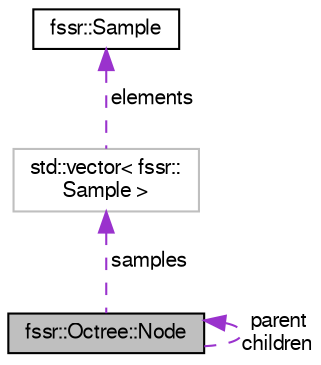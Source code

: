 digraph "fssr::Octree::Node"
{
  edge [fontname="FreeSans",fontsize="10",labelfontname="FreeSans",labelfontsize="10"];
  node [fontname="FreeSans",fontsize="10",shape=record];
  Node0 [label="fssr::Octree::Node",height=0.2,width=0.4,color="black", fillcolor="grey75", style="filled", fontcolor="black"];
  Node0 -> Node0 [dir="back",color="darkorchid3",fontsize="10",style="dashed",label=" parent\nchildren" ,fontname="FreeSans"];
  Node1 -> Node0 [dir="back",color="darkorchid3",fontsize="10",style="dashed",label=" samples" ,fontname="FreeSans"];
  Node1 [label="std::vector\< fssr::\lSample \>",height=0.2,width=0.4,color="grey75", fillcolor="white", style="filled"];
  Node2 -> Node1 [dir="back",color="darkorchid3",fontsize="10",style="dashed",label=" elements" ,fontname="FreeSans"];
  Node2 [label="fssr::Sample",height=0.2,width=0.4,color="black", fillcolor="white", style="filled",URL="$structfssr_1_1_sample.html",tooltip="Representation of a point sample. "];
}
